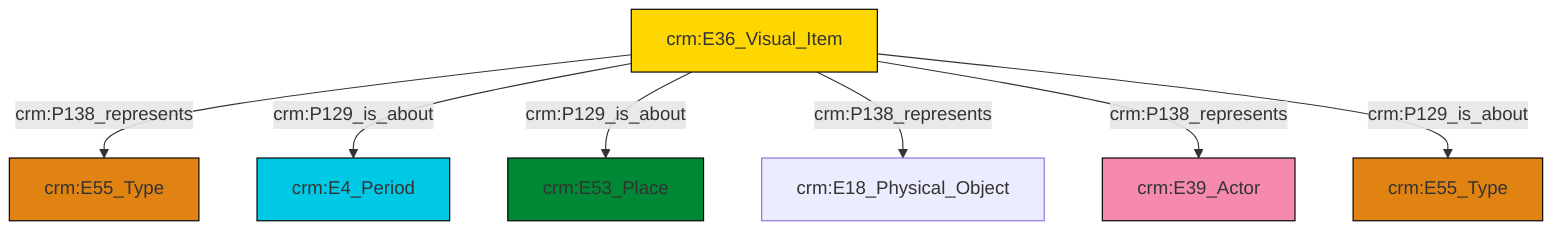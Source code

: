 graph TD
classDef Literal fill:#f2f2f2,stroke:#000000;
classDef CRM_Entity fill:#FFFFFF,stroke:#000000;
classDef Temporal_Entity fill:#00C9E6, stroke:#000000;
classDef Type fill:#E18312, stroke:#000000;
classDef Time-Span fill:#2C9C91, stroke:#000000;
classDef Appellation fill:#FFEB7F, stroke:#000000;
classDef Place fill:#008836, stroke:#000000;
classDef Persistent_Item fill:#B266B2, stroke:#000000;
classDef Conceptual_Object fill:#FFD700, stroke:#000000;
classDef Physical_Thing fill:#D2B48C, stroke:#000000;
classDef Actor fill:#f58aad, stroke:#000000;
classDef PC_Classes fill:#4ce600, stroke:#000000;
classDef Multi fill:#cccccc,stroke:#000000;

0["crm:E36_Visual_Item"]:::Conceptual_Object -->|crm:P138_represents| 2["crm:E55_Type"]:::Type
0["crm:E36_Visual_Item"]:::Conceptual_Object -->|crm:P129_is_about| 6["crm:E4_Period"]:::Temporal_Entity
0["crm:E36_Visual_Item"]:::Conceptual_Object -->|crm:P129_is_about| 3["crm:E53_Place"]:::Place
0["crm:E36_Visual_Item"]:::Conceptual_Object -->|crm:P138_represents| 7["crm:E18_Physical_Object"]:::Default
0["crm:E36_Visual_Item"]:::Conceptual_Object -->|crm:P138_represents| 8["crm:E39_Actor"]:::Actor
0["crm:E36_Visual_Item"]:::Conceptual_Object -->|crm:P129_is_about| 10["crm:E55_Type"]:::Type